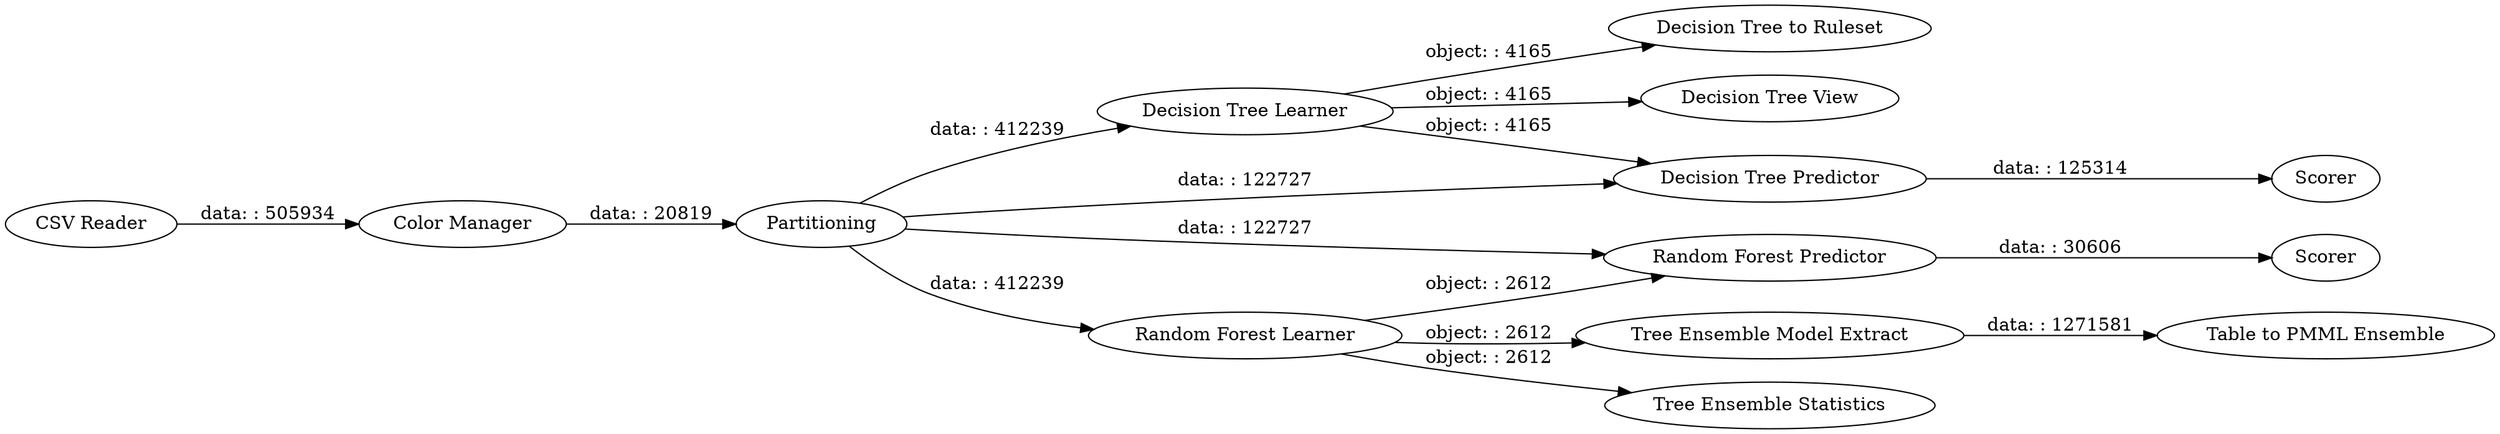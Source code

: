 digraph {
	"531858015688898336_8" [label="Decision Tree Predictor"]
	"531858015688898336_10" [label="Random Forest Predictor"]
	"531858015688898336_15" [label="Decision Tree to Ruleset"]
	"531858015688898336_12" [label=Scorer]
	"531858015688898336_18" [label="Table to PMML Ensemble"]
	"531858015688898336_6" [label=Partitioning]
	"531858015688898336_14" [label="Decision Tree View"]
	"531858015688898336_17" [label="Tree Ensemble Model Extract"]
	"531858015688898336_9" [label="Random Forest Learner"]
	"531858015688898336_11" [label=Scorer]
	"531858015688898336_5" [label="Color Manager"]
	"531858015688898336_13" [label="CSV Reader"]
	"531858015688898336_7" [label="Decision Tree Learner"]
	"531858015688898336_16" [label="Tree Ensemble Statistics"]
	"531858015688898336_6" -> "531858015688898336_7" [label="data: : 412239"]
	"531858015688898336_8" -> "531858015688898336_11" [label="data: : 125314"]
	"531858015688898336_6" -> "531858015688898336_9" [label="data: : 412239"]
	"531858015688898336_17" -> "531858015688898336_18" [label="data: : 1271581"]
	"531858015688898336_7" -> "531858015688898336_14" [label="object: : 4165"]
	"531858015688898336_7" -> "531858015688898336_15" [label="object: : 4165"]
	"531858015688898336_9" -> "531858015688898336_17" [label="object: : 2612"]
	"531858015688898336_9" -> "531858015688898336_16" [label="object: : 2612"]
	"531858015688898336_6" -> "531858015688898336_8" [label="data: : 122727"]
	"531858015688898336_6" -> "531858015688898336_10" [label="data: : 122727"]
	"531858015688898336_7" -> "531858015688898336_8" [label="object: : 4165"]
	"531858015688898336_5" -> "531858015688898336_6" [label="data: : 20819"]
	"531858015688898336_10" -> "531858015688898336_12" [label="data: : 30606"]
	"531858015688898336_13" -> "531858015688898336_5" [label="data: : 505934"]
	"531858015688898336_9" -> "531858015688898336_10" [label="object: : 2612"]
	rankdir=LR
}
